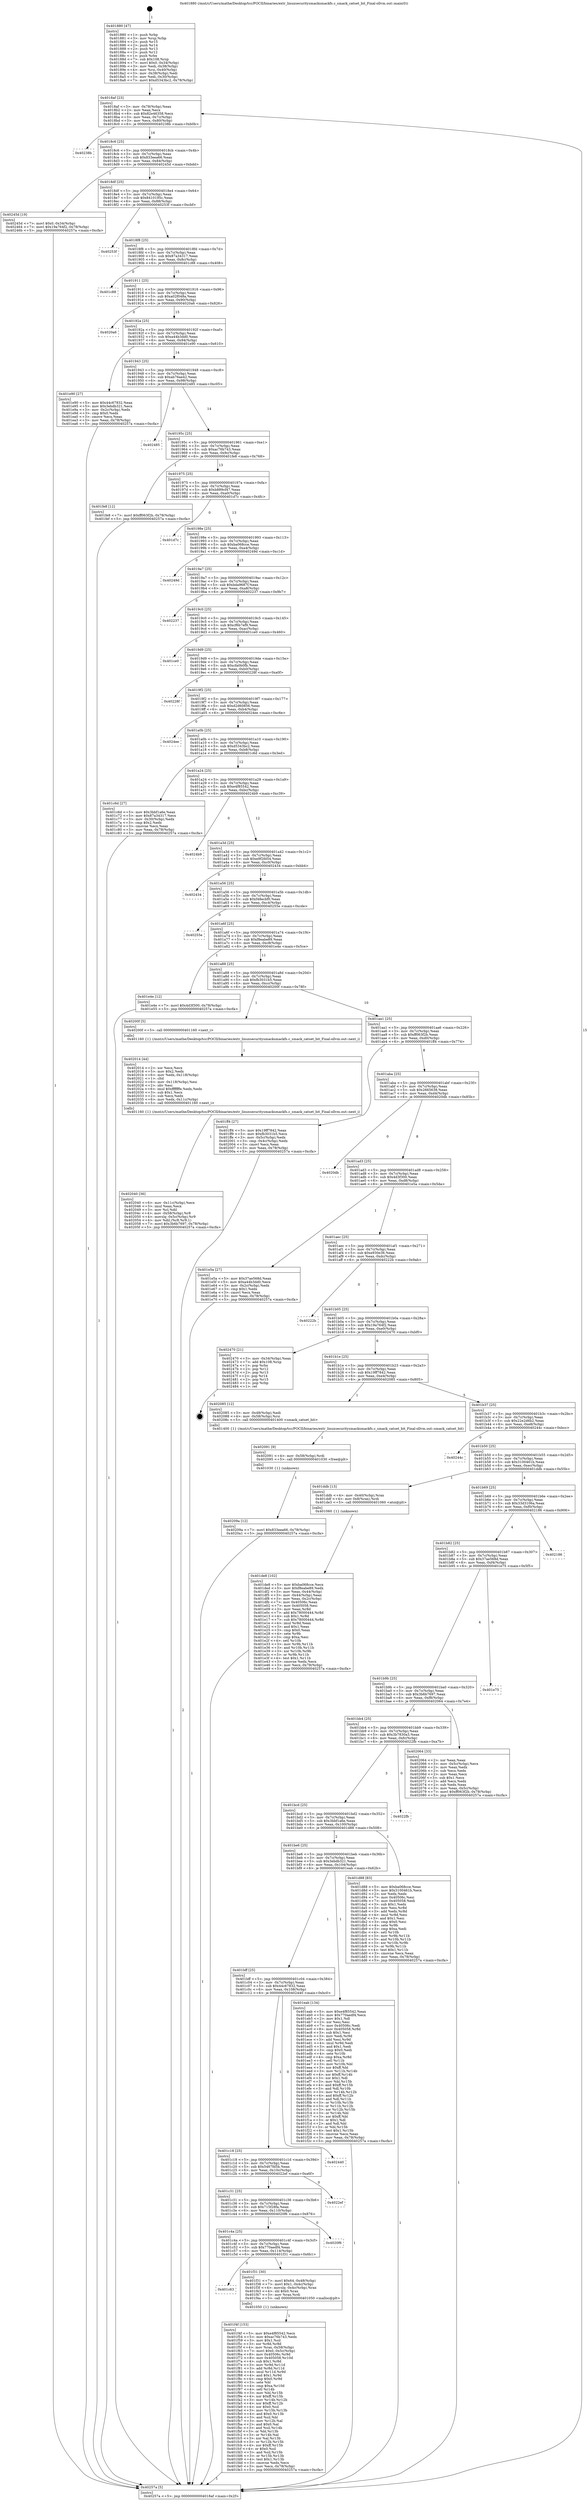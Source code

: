 digraph "0x401880" {
  label = "0x401880 (/mnt/c/Users/mathe/Desktop/tcc/POCII/binaries/extr_linuxsecuritysmacksmackfs.c_smack_catset_bit_Final-ollvm.out::main(0))"
  labelloc = "t"
  node[shape=record]

  Entry [label="",width=0.3,height=0.3,shape=circle,fillcolor=black,style=filled]
  "0x4018af" [label="{
     0x4018af [23]\l
     | [instrs]\l
     &nbsp;&nbsp;0x4018af \<+3\>: mov -0x78(%rbp),%eax\l
     &nbsp;&nbsp;0x4018b2 \<+2\>: mov %eax,%ecx\l
     &nbsp;&nbsp;0x4018b4 \<+6\>: sub $0x82e46358,%ecx\l
     &nbsp;&nbsp;0x4018ba \<+3\>: mov %eax,-0x7c(%rbp)\l
     &nbsp;&nbsp;0x4018bd \<+3\>: mov %ecx,-0x80(%rbp)\l
     &nbsp;&nbsp;0x4018c0 \<+6\>: je 000000000040238b \<main+0xb0b\>\l
  }"]
  "0x40238b" [label="{
     0x40238b\l
  }", style=dashed]
  "0x4018c6" [label="{
     0x4018c6 [25]\l
     | [instrs]\l
     &nbsp;&nbsp;0x4018c6 \<+5\>: jmp 00000000004018cb \<main+0x4b\>\l
     &nbsp;&nbsp;0x4018cb \<+3\>: mov -0x7c(%rbp),%eax\l
     &nbsp;&nbsp;0x4018ce \<+5\>: sub $0x833eea66,%eax\l
     &nbsp;&nbsp;0x4018d3 \<+6\>: mov %eax,-0x84(%rbp)\l
     &nbsp;&nbsp;0x4018d9 \<+6\>: je 000000000040245d \<main+0xbdd\>\l
  }"]
  Exit [label="",width=0.3,height=0.3,shape=circle,fillcolor=black,style=filled,peripheries=2]
  "0x40245d" [label="{
     0x40245d [19]\l
     | [instrs]\l
     &nbsp;&nbsp;0x40245d \<+7\>: movl $0x0,-0x34(%rbp)\l
     &nbsp;&nbsp;0x402464 \<+7\>: movl $0x19a764f2,-0x78(%rbp)\l
     &nbsp;&nbsp;0x40246b \<+5\>: jmp 000000000040257a \<main+0xcfa\>\l
  }"]
  "0x4018df" [label="{
     0x4018df [25]\l
     | [instrs]\l
     &nbsp;&nbsp;0x4018df \<+5\>: jmp 00000000004018e4 \<main+0x64\>\l
     &nbsp;&nbsp;0x4018e4 \<+3\>: mov -0x7c(%rbp),%eax\l
     &nbsp;&nbsp;0x4018e7 \<+5\>: sub $0x8410195c,%eax\l
     &nbsp;&nbsp;0x4018ec \<+6\>: mov %eax,-0x88(%rbp)\l
     &nbsp;&nbsp;0x4018f2 \<+6\>: je 000000000040253f \<main+0xcbf\>\l
  }"]
  "0x40209a" [label="{
     0x40209a [12]\l
     | [instrs]\l
     &nbsp;&nbsp;0x40209a \<+7\>: movl $0x833eea66,-0x78(%rbp)\l
     &nbsp;&nbsp;0x4020a1 \<+5\>: jmp 000000000040257a \<main+0xcfa\>\l
  }"]
  "0x40253f" [label="{
     0x40253f\l
  }", style=dashed]
  "0x4018f8" [label="{
     0x4018f8 [25]\l
     | [instrs]\l
     &nbsp;&nbsp;0x4018f8 \<+5\>: jmp 00000000004018fd \<main+0x7d\>\l
     &nbsp;&nbsp;0x4018fd \<+3\>: mov -0x7c(%rbp),%eax\l
     &nbsp;&nbsp;0x401900 \<+5\>: sub $0x87a34317,%eax\l
     &nbsp;&nbsp;0x401905 \<+6\>: mov %eax,-0x8c(%rbp)\l
     &nbsp;&nbsp;0x40190b \<+6\>: je 0000000000401c88 \<main+0x408\>\l
  }"]
  "0x402091" [label="{
     0x402091 [9]\l
     | [instrs]\l
     &nbsp;&nbsp;0x402091 \<+4\>: mov -0x58(%rbp),%rdi\l
     &nbsp;&nbsp;0x402095 \<+5\>: call 0000000000401030 \<free@plt\>\l
     | [calls]\l
     &nbsp;&nbsp;0x401030 \{1\} (unknown)\l
  }"]
  "0x401c88" [label="{
     0x401c88\l
  }", style=dashed]
  "0x401911" [label="{
     0x401911 [25]\l
     | [instrs]\l
     &nbsp;&nbsp;0x401911 \<+5\>: jmp 0000000000401916 \<main+0x96\>\l
     &nbsp;&nbsp;0x401916 \<+3\>: mov -0x7c(%rbp),%eax\l
     &nbsp;&nbsp;0x401919 \<+5\>: sub $0xa02f048a,%eax\l
     &nbsp;&nbsp;0x40191e \<+6\>: mov %eax,-0x90(%rbp)\l
     &nbsp;&nbsp;0x401924 \<+6\>: je 00000000004020a6 \<main+0x826\>\l
  }"]
  "0x402040" [label="{
     0x402040 [36]\l
     | [instrs]\l
     &nbsp;&nbsp;0x402040 \<+6\>: mov -0x11c(%rbp),%ecx\l
     &nbsp;&nbsp;0x402046 \<+3\>: imul %eax,%ecx\l
     &nbsp;&nbsp;0x402049 \<+3\>: mov %cl,%dil\l
     &nbsp;&nbsp;0x40204c \<+4\>: mov -0x58(%rbp),%r8\l
     &nbsp;&nbsp;0x402050 \<+4\>: movslq -0x5c(%rbp),%r9\l
     &nbsp;&nbsp;0x402054 \<+4\>: mov %dil,(%r8,%r9,1)\l
     &nbsp;&nbsp;0x402058 \<+7\>: movl $0x3b6b7697,-0x78(%rbp)\l
     &nbsp;&nbsp;0x40205f \<+5\>: jmp 000000000040257a \<main+0xcfa\>\l
  }"]
  "0x4020a6" [label="{
     0x4020a6\l
  }", style=dashed]
  "0x40192a" [label="{
     0x40192a [25]\l
     | [instrs]\l
     &nbsp;&nbsp;0x40192a \<+5\>: jmp 000000000040192f \<main+0xaf\>\l
     &nbsp;&nbsp;0x40192f \<+3\>: mov -0x7c(%rbp),%eax\l
     &nbsp;&nbsp;0x401932 \<+5\>: sub $0xa44b3dd0,%eax\l
     &nbsp;&nbsp;0x401937 \<+6\>: mov %eax,-0x94(%rbp)\l
     &nbsp;&nbsp;0x40193d \<+6\>: je 0000000000401e90 \<main+0x610\>\l
  }"]
  "0x402014" [label="{
     0x402014 [44]\l
     | [instrs]\l
     &nbsp;&nbsp;0x402014 \<+2\>: xor %ecx,%ecx\l
     &nbsp;&nbsp;0x402016 \<+5\>: mov $0x2,%edx\l
     &nbsp;&nbsp;0x40201b \<+6\>: mov %edx,-0x118(%rbp)\l
     &nbsp;&nbsp;0x402021 \<+1\>: cltd\l
     &nbsp;&nbsp;0x402022 \<+6\>: mov -0x118(%rbp),%esi\l
     &nbsp;&nbsp;0x402028 \<+2\>: idiv %esi\l
     &nbsp;&nbsp;0x40202a \<+6\>: imul $0xfffffffe,%edx,%edx\l
     &nbsp;&nbsp;0x402030 \<+3\>: sub $0x1,%ecx\l
     &nbsp;&nbsp;0x402033 \<+2\>: sub %ecx,%edx\l
     &nbsp;&nbsp;0x402035 \<+6\>: mov %edx,-0x11c(%rbp)\l
     &nbsp;&nbsp;0x40203b \<+5\>: call 0000000000401160 \<next_i\>\l
     | [calls]\l
     &nbsp;&nbsp;0x401160 \{1\} (/mnt/c/Users/mathe/Desktop/tcc/POCII/binaries/extr_linuxsecuritysmacksmackfs.c_smack_catset_bit_Final-ollvm.out::next_i)\l
  }"]
  "0x401e90" [label="{
     0x401e90 [27]\l
     | [instrs]\l
     &nbsp;&nbsp;0x401e90 \<+5\>: mov $0x44c67832,%eax\l
     &nbsp;&nbsp;0x401e95 \<+5\>: mov $0x3ebdb321,%ecx\l
     &nbsp;&nbsp;0x401e9a \<+3\>: mov -0x2c(%rbp),%edx\l
     &nbsp;&nbsp;0x401e9d \<+3\>: cmp $0x0,%edx\l
     &nbsp;&nbsp;0x401ea0 \<+3\>: cmove %ecx,%eax\l
     &nbsp;&nbsp;0x401ea3 \<+3\>: mov %eax,-0x78(%rbp)\l
     &nbsp;&nbsp;0x401ea6 \<+5\>: jmp 000000000040257a \<main+0xcfa\>\l
  }"]
  "0x401943" [label="{
     0x401943 [25]\l
     | [instrs]\l
     &nbsp;&nbsp;0x401943 \<+5\>: jmp 0000000000401948 \<main+0xc8\>\l
     &nbsp;&nbsp;0x401948 \<+3\>: mov -0x7c(%rbp),%eax\l
     &nbsp;&nbsp;0x40194b \<+5\>: sub $0xab76ae42,%eax\l
     &nbsp;&nbsp;0x401950 \<+6\>: mov %eax,-0x98(%rbp)\l
     &nbsp;&nbsp;0x401956 \<+6\>: je 0000000000402485 \<main+0xc05\>\l
  }"]
  "0x401f4f" [label="{
     0x401f4f [153]\l
     | [instrs]\l
     &nbsp;&nbsp;0x401f4f \<+5\>: mov $0xe4f85542,%ecx\l
     &nbsp;&nbsp;0x401f54 \<+5\>: mov $0xac76b743,%edx\l
     &nbsp;&nbsp;0x401f59 \<+3\>: mov $0x1,%sil\l
     &nbsp;&nbsp;0x401f5c \<+3\>: xor %r8d,%r8d\l
     &nbsp;&nbsp;0x401f5f \<+4\>: mov %rax,-0x58(%rbp)\l
     &nbsp;&nbsp;0x401f63 \<+7\>: movl $0x0,-0x5c(%rbp)\l
     &nbsp;&nbsp;0x401f6a \<+8\>: mov 0x40506c,%r9d\l
     &nbsp;&nbsp;0x401f72 \<+8\>: mov 0x405058,%r10d\l
     &nbsp;&nbsp;0x401f7a \<+4\>: sub $0x1,%r8d\l
     &nbsp;&nbsp;0x401f7e \<+3\>: mov %r9d,%r11d\l
     &nbsp;&nbsp;0x401f81 \<+3\>: add %r8d,%r11d\l
     &nbsp;&nbsp;0x401f84 \<+4\>: imul %r11d,%r9d\l
     &nbsp;&nbsp;0x401f88 \<+4\>: and $0x1,%r9d\l
     &nbsp;&nbsp;0x401f8c \<+4\>: cmp $0x0,%r9d\l
     &nbsp;&nbsp;0x401f90 \<+3\>: sete %bl\l
     &nbsp;&nbsp;0x401f93 \<+4\>: cmp $0xa,%r10d\l
     &nbsp;&nbsp;0x401f97 \<+4\>: setl %r14b\l
     &nbsp;&nbsp;0x401f9b \<+3\>: mov %bl,%r15b\l
     &nbsp;&nbsp;0x401f9e \<+4\>: xor $0xff,%r15b\l
     &nbsp;&nbsp;0x401fa2 \<+3\>: mov %r14b,%r12b\l
     &nbsp;&nbsp;0x401fa5 \<+4\>: xor $0xff,%r12b\l
     &nbsp;&nbsp;0x401fa9 \<+4\>: xor $0x0,%sil\l
     &nbsp;&nbsp;0x401fad \<+3\>: mov %r15b,%r13b\l
     &nbsp;&nbsp;0x401fb0 \<+4\>: and $0x0,%r13b\l
     &nbsp;&nbsp;0x401fb4 \<+3\>: and %sil,%bl\l
     &nbsp;&nbsp;0x401fb7 \<+3\>: mov %r12b,%al\l
     &nbsp;&nbsp;0x401fba \<+2\>: and $0x0,%al\l
     &nbsp;&nbsp;0x401fbc \<+3\>: and %sil,%r14b\l
     &nbsp;&nbsp;0x401fbf \<+3\>: or %bl,%r13b\l
     &nbsp;&nbsp;0x401fc2 \<+3\>: or %r14b,%al\l
     &nbsp;&nbsp;0x401fc5 \<+3\>: xor %al,%r13b\l
     &nbsp;&nbsp;0x401fc8 \<+3\>: or %r12b,%r15b\l
     &nbsp;&nbsp;0x401fcb \<+4\>: xor $0xff,%r15b\l
     &nbsp;&nbsp;0x401fcf \<+4\>: or $0x0,%sil\l
     &nbsp;&nbsp;0x401fd3 \<+3\>: and %sil,%r15b\l
     &nbsp;&nbsp;0x401fd6 \<+3\>: or %r15b,%r13b\l
     &nbsp;&nbsp;0x401fd9 \<+4\>: test $0x1,%r13b\l
     &nbsp;&nbsp;0x401fdd \<+3\>: cmovne %edx,%ecx\l
     &nbsp;&nbsp;0x401fe0 \<+3\>: mov %ecx,-0x78(%rbp)\l
     &nbsp;&nbsp;0x401fe3 \<+5\>: jmp 000000000040257a \<main+0xcfa\>\l
  }"]
  "0x402485" [label="{
     0x402485\l
  }", style=dashed]
  "0x40195c" [label="{
     0x40195c [25]\l
     | [instrs]\l
     &nbsp;&nbsp;0x40195c \<+5\>: jmp 0000000000401961 \<main+0xe1\>\l
     &nbsp;&nbsp;0x401961 \<+3\>: mov -0x7c(%rbp),%eax\l
     &nbsp;&nbsp;0x401964 \<+5\>: sub $0xac76b743,%eax\l
     &nbsp;&nbsp;0x401969 \<+6\>: mov %eax,-0x9c(%rbp)\l
     &nbsp;&nbsp;0x40196f \<+6\>: je 0000000000401fe8 \<main+0x768\>\l
  }"]
  "0x401c63" [label="{
     0x401c63\l
  }", style=dashed]
  "0x401fe8" [label="{
     0x401fe8 [12]\l
     | [instrs]\l
     &nbsp;&nbsp;0x401fe8 \<+7\>: movl $0xff063f2b,-0x78(%rbp)\l
     &nbsp;&nbsp;0x401fef \<+5\>: jmp 000000000040257a \<main+0xcfa\>\l
  }"]
  "0x401975" [label="{
     0x401975 [25]\l
     | [instrs]\l
     &nbsp;&nbsp;0x401975 \<+5\>: jmp 000000000040197a \<main+0xfa\>\l
     &nbsp;&nbsp;0x40197a \<+3\>: mov -0x7c(%rbp),%eax\l
     &nbsp;&nbsp;0x40197d \<+5\>: sub $0xb889cf47,%eax\l
     &nbsp;&nbsp;0x401982 \<+6\>: mov %eax,-0xa0(%rbp)\l
     &nbsp;&nbsp;0x401988 \<+6\>: je 0000000000401d7c \<main+0x4fc\>\l
  }"]
  "0x401f31" [label="{
     0x401f31 [30]\l
     | [instrs]\l
     &nbsp;&nbsp;0x401f31 \<+7\>: movl $0x64,-0x48(%rbp)\l
     &nbsp;&nbsp;0x401f38 \<+7\>: movl $0x1,-0x4c(%rbp)\l
     &nbsp;&nbsp;0x401f3f \<+4\>: movslq -0x4c(%rbp),%rax\l
     &nbsp;&nbsp;0x401f43 \<+4\>: shl $0x0,%rax\l
     &nbsp;&nbsp;0x401f47 \<+3\>: mov %rax,%rdi\l
     &nbsp;&nbsp;0x401f4a \<+5\>: call 0000000000401050 \<malloc@plt\>\l
     | [calls]\l
     &nbsp;&nbsp;0x401050 \{1\} (unknown)\l
  }"]
  "0x401d7c" [label="{
     0x401d7c\l
  }", style=dashed]
  "0x40198e" [label="{
     0x40198e [25]\l
     | [instrs]\l
     &nbsp;&nbsp;0x40198e \<+5\>: jmp 0000000000401993 \<main+0x113\>\l
     &nbsp;&nbsp;0x401993 \<+3\>: mov -0x7c(%rbp),%eax\l
     &nbsp;&nbsp;0x401996 \<+5\>: sub $0xba068cce,%eax\l
     &nbsp;&nbsp;0x40199b \<+6\>: mov %eax,-0xa4(%rbp)\l
     &nbsp;&nbsp;0x4019a1 \<+6\>: je 000000000040249d \<main+0xc1d\>\l
  }"]
  "0x401c4a" [label="{
     0x401c4a [25]\l
     | [instrs]\l
     &nbsp;&nbsp;0x401c4a \<+5\>: jmp 0000000000401c4f \<main+0x3cf\>\l
     &nbsp;&nbsp;0x401c4f \<+3\>: mov -0x7c(%rbp),%eax\l
     &nbsp;&nbsp;0x401c52 \<+5\>: sub $0x770aedf4,%eax\l
     &nbsp;&nbsp;0x401c57 \<+6\>: mov %eax,-0x114(%rbp)\l
     &nbsp;&nbsp;0x401c5d \<+6\>: je 0000000000401f31 \<main+0x6b1\>\l
  }"]
  "0x40249d" [label="{
     0x40249d\l
  }", style=dashed]
  "0x4019a7" [label="{
     0x4019a7 [25]\l
     | [instrs]\l
     &nbsp;&nbsp;0x4019a7 \<+5\>: jmp 00000000004019ac \<main+0x12c\>\l
     &nbsp;&nbsp;0x4019ac \<+3\>: mov -0x7c(%rbp),%eax\l
     &nbsp;&nbsp;0x4019af \<+5\>: sub $0xbda9687f,%eax\l
     &nbsp;&nbsp;0x4019b4 \<+6\>: mov %eax,-0xa8(%rbp)\l
     &nbsp;&nbsp;0x4019ba \<+6\>: je 0000000000402237 \<main+0x9b7\>\l
  }"]
  "0x4020f6" [label="{
     0x4020f6\l
  }", style=dashed]
  "0x402237" [label="{
     0x402237\l
  }", style=dashed]
  "0x4019c0" [label="{
     0x4019c0 [25]\l
     | [instrs]\l
     &nbsp;&nbsp;0x4019c0 \<+5\>: jmp 00000000004019c5 \<main+0x145\>\l
     &nbsp;&nbsp;0x4019c5 \<+3\>: mov -0x7c(%rbp),%eax\l
     &nbsp;&nbsp;0x4019c8 \<+5\>: sub $0xcf6b7ef9,%eax\l
     &nbsp;&nbsp;0x4019cd \<+6\>: mov %eax,-0xac(%rbp)\l
     &nbsp;&nbsp;0x4019d3 \<+6\>: je 0000000000401ce0 \<main+0x460\>\l
  }"]
  "0x401c31" [label="{
     0x401c31 [25]\l
     | [instrs]\l
     &nbsp;&nbsp;0x401c31 \<+5\>: jmp 0000000000401c36 \<main+0x3b6\>\l
     &nbsp;&nbsp;0x401c36 \<+3\>: mov -0x7c(%rbp),%eax\l
     &nbsp;&nbsp;0x401c39 \<+5\>: sub $0x715f28fa,%eax\l
     &nbsp;&nbsp;0x401c3e \<+6\>: mov %eax,-0x110(%rbp)\l
     &nbsp;&nbsp;0x401c44 \<+6\>: je 00000000004020f6 \<main+0x876\>\l
  }"]
  "0x401ce0" [label="{
     0x401ce0\l
  }", style=dashed]
  "0x4019d9" [label="{
     0x4019d9 [25]\l
     | [instrs]\l
     &nbsp;&nbsp;0x4019d9 \<+5\>: jmp 00000000004019de \<main+0x15e\>\l
     &nbsp;&nbsp;0x4019de \<+3\>: mov -0x7c(%rbp),%eax\l
     &nbsp;&nbsp;0x4019e1 \<+5\>: sub $0xcfa0b0fb,%eax\l
     &nbsp;&nbsp;0x4019e6 \<+6\>: mov %eax,-0xb0(%rbp)\l
     &nbsp;&nbsp;0x4019ec \<+6\>: je 000000000040228f \<main+0xa0f\>\l
  }"]
  "0x4022ef" [label="{
     0x4022ef\l
  }", style=dashed]
  "0x40228f" [label="{
     0x40228f\l
  }", style=dashed]
  "0x4019f2" [label="{
     0x4019f2 [25]\l
     | [instrs]\l
     &nbsp;&nbsp;0x4019f2 \<+5\>: jmp 00000000004019f7 \<main+0x177\>\l
     &nbsp;&nbsp;0x4019f7 \<+3\>: mov -0x7c(%rbp),%eax\l
     &nbsp;&nbsp;0x4019fa \<+5\>: sub $0xd2d60856,%eax\l
     &nbsp;&nbsp;0x4019ff \<+6\>: mov %eax,-0xb4(%rbp)\l
     &nbsp;&nbsp;0x401a05 \<+6\>: je 00000000004024ee \<main+0xc6e\>\l
  }"]
  "0x401c18" [label="{
     0x401c18 [25]\l
     | [instrs]\l
     &nbsp;&nbsp;0x401c18 \<+5\>: jmp 0000000000401c1d \<main+0x39d\>\l
     &nbsp;&nbsp;0x401c1d \<+3\>: mov -0x7c(%rbp),%eax\l
     &nbsp;&nbsp;0x401c20 \<+5\>: sub $0x5467fd5b,%eax\l
     &nbsp;&nbsp;0x401c25 \<+6\>: mov %eax,-0x10c(%rbp)\l
     &nbsp;&nbsp;0x401c2b \<+6\>: je 00000000004022ef \<main+0xa6f\>\l
  }"]
  "0x4024ee" [label="{
     0x4024ee\l
  }", style=dashed]
  "0x401a0b" [label="{
     0x401a0b [25]\l
     | [instrs]\l
     &nbsp;&nbsp;0x401a0b \<+5\>: jmp 0000000000401a10 \<main+0x190\>\l
     &nbsp;&nbsp;0x401a10 \<+3\>: mov -0x7c(%rbp),%eax\l
     &nbsp;&nbsp;0x401a13 \<+5\>: sub $0xd5343bc2,%eax\l
     &nbsp;&nbsp;0x401a18 \<+6\>: mov %eax,-0xb8(%rbp)\l
     &nbsp;&nbsp;0x401a1e \<+6\>: je 0000000000401c6d \<main+0x3ed\>\l
  }"]
  "0x402440" [label="{
     0x402440\l
  }", style=dashed]
  "0x401c6d" [label="{
     0x401c6d [27]\l
     | [instrs]\l
     &nbsp;&nbsp;0x401c6d \<+5\>: mov $0x3bbf1a6e,%eax\l
     &nbsp;&nbsp;0x401c72 \<+5\>: mov $0x87a34317,%ecx\l
     &nbsp;&nbsp;0x401c77 \<+3\>: mov -0x30(%rbp),%edx\l
     &nbsp;&nbsp;0x401c7a \<+3\>: cmp $0x2,%edx\l
     &nbsp;&nbsp;0x401c7d \<+3\>: cmovne %ecx,%eax\l
     &nbsp;&nbsp;0x401c80 \<+3\>: mov %eax,-0x78(%rbp)\l
     &nbsp;&nbsp;0x401c83 \<+5\>: jmp 000000000040257a \<main+0xcfa\>\l
  }"]
  "0x401a24" [label="{
     0x401a24 [25]\l
     | [instrs]\l
     &nbsp;&nbsp;0x401a24 \<+5\>: jmp 0000000000401a29 \<main+0x1a9\>\l
     &nbsp;&nbsp;0x401a29 \<+3\>: mov -0x7c(%rbp),%eax\l
     &nbsp;&nbsp;0x401a2c \<+5\>: sub $0xe4f85542,%eax\l
     &nbsp;&nbsp;0x401a31 \<+6\>: mov %eax,-0xbc(%rbp)\l
     &nbsp;&nbsp;0x401a37 \<+6\>: je 00000000004024b9 \<main+0xc39\>\l
  }"]
  "0x40257a" [label="{
     0x40257a [5]\l
     | [instrs]\l
     &nbsp;&nbsp;0x40257a \<+5\>: jmp 00000000004018af \<main+0x2f\>\l
  }"]
  "0x401880" [label="{
     0x401880 [47]\l
     | [instrs]\l
     &nbsp;&nbsp;0x401880 \<+1\>: push %rbp\l
     &nbsp;&nbsp;0x401881 \<+3\>: mov %rsp,%rbp\l
     &nbsp;&nbsp;0x401884 \<+2\>: push %r15\l
     &nbsp;&nbsp;0x401886 \<+2\>: push %r14\l
     &nbsp;&nbsp;0x401888 \<+2\>: push %r13\l
     &nbsp;&nbsp;0x40188a \<+2\>: push %r12\l
     &nbsp;&nbsp;0x40188c \<+1\>: push %rbx\l
     &nbsp;&nbsp;0x40188d \<+7\>: sub $0x108,%rsp\l
     &nbsp;&nbsp;0x401894 \<+7\>: movl $0x0,-0x34(%rbp)\l
     &nbsp;&nbsp;0x40189b \<+3\>: mov %edi,-0x38(%rbp)\l
     &nbsp;&nbsp;0x40189e \<+4\>: mov %rsi,-0x40(%rbp)\l
     &nbsp;&nbsp;0x4018a2 \<+3\>: mov -0x38(%rbp),%edi\l
     &nbsp;&nbsp;0x4018a5 \<+3\>: mov %edi,-0x30(%rbp)\l
     &nbsp;&nbsp;0x4018a8 \<+7\>: movl $0xd5343bc2,-0x78(%rbp)\l
  }"]
  "0x401bff" [label="{
     0x401bff [25]\l
     | [instrs]\l
     &nbsp;&nbsp;0x401bff \<+5\>: jmp 0000000000401c04 \<main+0x384\>\l
     &nbsp;&nbsp;0x401c04 \<+3\>: mov -0x7c(%rbp),%eax\l
     &nbsp;&nbsp;0x401c07 \<+5\>: sub $0x44c67832,%eax\l
     &nbsp;&nbsp;0x401c0c \<+6\>: mov %eax,-0x108(%rbp)\l
     &nbsp;&nbsp;0x401c12 \<+6\>: je 0000000000402440 \<main+0xbc0\>\l
  }"]
  "0x4024b9" [label="{
     0x4024b9\l
  }", style=dashed]
  "0x401a3d" [label="{
     0x401a3d [25]\l
     | [instrs]\l
     &nbsp;&nbsp;0x401a3d \<+5\>: jmp 0000000000401a42 \<main+0x1c2\>\l
     &nbsp;&nbsp;0x401a42 \<+3\>: mov -0x7c(%rbp),%eax\l
     &nbsp;&nbsp;0x401a45 \<+5\>: sub $0xe9f2fd54,%eax\l
     &nbsp;&nbsp;0x401a4a \<+6\>: mov %eax,-0xc0(%rbp)\l
     &nbsp;&nbsp;0x401a50 \<+6\>: je 0000000000402434 \<main+0xbb4\>\l
  }"]
  "0x401eab" [label="{
     0x401eab [134]\l
     | [instrs]\l
     &nbsp;&nbsp;0x401eab \<+5\>: mov $0xe4f85542,%eax\l
     &nbsp;&nbsp;0x401eb0 \<+5\>: mov $0x770aedf4,%ecx\l
     &nbsp;&nbsp;0x401eb5 \<+2\>: mov $0x1,%dl\l
     &nbsp;&nbsp;0x401eb7 \<+2\>: xor %esi,%esi\l
     &nbsp;&nbsp;0x401eb9 \<+7\>: mov 0x40506c,%edi\l
     &nbsp;&nbsp;0x401ec0 \<+8\>: mov 0x405058,%r8d\l
     &nbsp;&nbsp;0x401ec8 \<+3\>: sub $0x1,%esi\l
     &nbsp;&nbsp;0x401ecb \<+3\>: mov %edi,%r9d\l
     &nbsp;&nbsp;0x401ece \<+3\>: add %esi,%r9d\l
     &nbsp;&nbsp;0x401ed1 \<+4\>: imul %r9d,%edi\l
     &nbsp;&nbsp;0x401ed5 \<+3\>: and $0x1,%edi\l
     &nbsp;&nbsp;0x401ed8 \<+3\>: cmp $0x0,%edi\l
     &nbsp;&nbsp;0x401edb \<+4\>: sete %r10b\l
     &nbsp;&nbsp;0x401edf \<+4\>: cmp $0xa,%r8d\l
     &nbsp;&nbsp;0x401ee3 \<+4\>: setl %r11b\l
     &nbsp;&nbsp;0x401ee7 \<+3\>: mov %r10b,%bl\l
     &nbsp;&nbsp;0x401eea \<+3\>: xor $0xff,%bl\l
     &nbsp;&nbsp;0x401eed \<+3\>: mov %r11b,%r14b\l
     &nbsp;&nbsp;0x401ef0 \<+4\>: xor $0xff,%r14b\l
     &nbsp;&nbsp;0x401ef4 \<+3\>: xor $0x1,%dl\l
     &nbsp;&nbsp;0x401ef7 \<+3\>: mov %bl,%r15b\l
     &nbsp;&nbsp;0x401efa \<+4\>: and $0xff,%r15b\l
     &nbsp;&nbsp;0x401efe \<+3\>: and %dl,%r10b\l
     &nbsp;&nbsp;0x401f01 \<+3\>: mov %r14b,%r12b\l
     &nbsp;&nbsp;0x401f04 \<+4\>: and $0xff,%r12b\l
     &nbsp;&nbsp;0x401f08 \<+3\>: and %dl,%r11b\l
     &nbsp;&nbsp;0x401f0b \<+3\>: or %r10b,%r15b\l
     &nbsp;&nbsp;0x401f0e \<+3\>: or %r11b,%r12b\l
     &nbsp;&nbsp;0x401f11 \<+3\>: xor %r12b,%r15b\l
     &nbsp;&nbsp;0x401f14 \<+3\>: or %r14b,%bl\l
     &nbsp;&nbsp;0x401f17 \<+3\>: xor $0xff,%bl\l
     &nbsp;&nbsp;0x401f1a \<+3\>: or $0x1,%dl\l
     &nbsp;&nbsp;0x401f1d \<+2\>: and %dl,%bl\l
     &nbsp;&nbsp;0x401f1f \<+3\>: or %bl,%r15b\l
     &nbsp;&nbsp;0x401f22 \<+4\>: test $0x1,%r15b\l
     &nbsp;&nbsp;0x401f26 \<+3\>: cmovne %ecx,%eax\l
     &nbsp;&nbsp;0x401f29 \<+3\>: mov %eax,-0x78(%rbp)\l
     &nbsp;&nbsp;0x401f2c \<+5\>: jmp 000000000040257a \<main+0xcfa\>\l
  }"]
  "0x402434" [label="{
     0x402434\l
  }", style=dashed]
  "0x401a56" [label="{
     0x401a56 [25]\l
     | [instrs]\l
     &nbsp;&nbsp;0x401a56 \<+5\>: jmp 0000000000401a5b \<main+0x1db\>\l
     &nbsp;&nbsp;0x401a5b \<+3\>: mov -0x7c(%rbp),%eax\l
     &nbsp;&nbsp;0x401a5e \<+5\>: sub $0xf48ecbf0,%eax\l
     &nbsp;&nbsp;0x401a63 \<+6\>: mov %eax,-0xc4(%rbp)\l
     &nbsp;&nbsp;0x401a69 \<+6\>: je 000000000040255e \<main+0xcde\>\l
  }"]
  "0x401de8" [label="{
     0x401de8 [102]\l
     | [instrs]\l
     &nbsp;&nbsp;0x401de8 \<+5\>: mov $0xba068cce,%ecx\l
     &nbsp;&nbsp;0x401ded \<+5\>: mov $0xf8eabe89,%edx\l
     &nbsp;&nbsp;0x401df2 \<+3\>: mov %eax,-0x44(%rbp)\l
     &nbsp;&nbsp;0x401df5 \<+3\>: mov -0x44(%rbp),%eax\l
     &nbsp;&nbsp;0x401df8 \<+3\>: mov %eax,-0x2c(%rbp)\l
     &nbsp;&nbsp;0x401dfb \<+7\>: mov 0x40506c,%eax\l
     &nbsp;&nbsp;0x401e02 \<+7\>: mov 0x405058,%esi\l
     &nbsp;&nbsp;0x401e09 \<+3\>: mov %eax,%r8d\l
     &nbsp;&nbsp;0x401e0c \<+7\>: add $0x78000444,%r8d\l
     &nbsp;&nbsp;0x401e13 \<+4\>: sub $0x1,%r8d\l
     &nbsp;&nbsp;0x401e17 \<+7\>: sub $0x78000444,%r8d\l
     &nbsp;&nbsp;0x401e1e \<+4\>: imul %r8d,%eax\l
     &nbsp;&nbsp;0x401e22 \<+3\>: and $0x1,%eax\l
     &nbsp;&nbsp;0x401e25 \<+3\>: cmp $0x0,%eax\l
     &nbsp;&nbsp;0x401e28 \<+4\>: sete %r9b\l
     &nbsp;&nbsp;0x401e2c \<+3\>: cmp $0xa,%esi\l
     &nbsp;&nbsp;0x401e2f \<+4\>: setl %r10b\l
     &nbsp;&nbsp;0x401e33 \<+3\>: mov %r9b,%r11b\l
     &nbsp;&nbsp;0x401e36 \<+3\>: and %r10b,%r11b\l
     &nbsp;&nbsp;0x401e39 \<+3\>: xor %r10b,%r9b\l
     &nbsp;&nbsp;0x401e3c \<+3\>: or %r9b,%r11b\l
     &nbsp;&nbsp;0x401e3f \<+4\>: test $0x1,%r11b\l
     &nbsp;&nbsp;0x401e43 \<+3\>: cmovne %edx,%ecx\l
     &nbsp;&nbsp;0x401e46 \<+3\>: mov %ecx,-0x78(%rbp)\l
     &nbsp;&nbsp;0x401e49 \<+5\>: jmp 000000000040257a \<main+0xcfa\>\l
  }"]
  "0x40255e" [label="{
     0x40255e\l
  }", style=dashed]
  "0x401a6f" [label="{
     0x401a6f [25]\l
     | [instrs]\l
     &nbsp;&nbsp;0x401a6f \<+5\>: jmp 0000000000401a74 \<main+0x1f4\>\l
     &nbsp;&nbsp;0x401a74 \<+3\>: mov -0x7c(%rbp),%eax\l
     &nbsp;&nbsp;0x401a77 \<+5\>: sub $0xf8eabe89,%eax\l
     &nbsp;&nbsp;0x401a7c \<+6\>: mov %eax,-0xc8(%rbp)\l
     &nbsp;&nbsp;0x401a82 \<+6\>: je 0000000000401e4e \<main+0x5ce\>\l
  }"]
  "0x401be6" [label="{
     0x401be6 [25]\l
     | [instrs]\l
     &nbsp;&nbsp;0x401be6 \<+5\>: jmp 0000000000401beb \<main+0x36b\>\l
     &nbsp;&nbsp;0x401beb \<+3\>: mov -0x7c(%rbp),%eax\l
     &nbsp;&nbsp;0x401bee \<+5\>: sub $0x3ebdb321,%eax\l
     &nbsp;&nbsp;0x401bf3 \<+6\>: mov %eax,-0x104(%rbp)\l
     &nbsp;&nbsp;0x401bf9 \<+6\>: je 0000000000401eab \<main+0x62b\>\l
  }"]
  "0x401e4e" [label="{
     0x401e4e [12]\l
     | [instrs]\l
     &nbsp;&nbsp;0x401e4e \<+7\>: movl $0x4d3f300,-0x78(%rbp)\l
     &nbsp;&nbsp;0x401e55 \<+5\>: jmp 000000000040257a \<main+0xcfa\>\l
  }"]
  "0x401a88" [label="{
     0x401a88 [25]\l
     | [instrs]\l
     &nbsp;&nbsp;0x401a88 \<+5\>: jmp 0000000000401a8d \<main+0x20d\>\l
     &nbsp;&nbsp;0x401a8d \<+3\>: mov -0x7c(%rbp),%eax\l
     &nbsp;&nbsp;0x401a90 \<+5\>: sub $0xfb3031b5,%eax\l
     &nbsp;&nbsp;0x401a95 \<+6\>: mov %eax,-0xcc(%rbp)\l
     &nbsp;&nbsp;0x401a9b \<+6\>: je 000000000040200f \<main+0x78f\>\l
  }"]
  "0x401d88" [label="{
     0x401d88 [83]\l
     | [instrs]\l
     &nbsp;&nbsp;0x401d88 \<+5\>: mov $0xba068cce,%eax\l
     &nbsp;&nbsp;0x401d8d \<+5\>: mov $0x3100461b,%ecx\l
     &nbsp;&nbsp;0x401d92 \<+2\>: xor %edx,%edx\l
     &nbsp;&nbsp;0x401d94 \<+7\>: mov 0x40506c,%esi\l
     &nbsp;&nbsp;0x401d9b \<+7\>: mov 0x405058,%edi\l
     &nbsp;&nbsp;0x401da2 \<+3\>: sub $0x1,%edx\l
     &nbsp;&nbsp;0x401da5 \<+3\>: mov %esi,%r8d\l
     &nbsp;&nbsp;0x401da8 \<+3\>: add %edx,%r8d\l
     &nbsp;&nbsp;0x401dab \<+4\>: imul %r8d,%esi\l
     &nbsp;&nbsp;0x401daf \<+3\>: and $0x1,%esi\l
     &nbsp;&nbsp;0x401db2 \<+3\>: cmp $0x0,%esi\l
     &nbsp;&nbsp;0x401db5 \<+4\>: sete %r9b\l
     &nbsp;&nbsp;0x401db9 \<+3\>: cmp $0xa,%edi\l
     &nbsp;&nbsp;0x401dbc \<+4\>: setl %r10b\l
     &nbsp;&nbsp;0x401dc0 \<+3\>: mov %r9b,%r11b\l
     &nbsp;&nbsp;0x401dc3 \<+3\>: and %r10b,%r11b\l
     &nbsp;&nbsp;0x401dc6 \<+3\>: xor %r10b,%r9b\l
     &nbsp;&nbsp;0x401dc9 \<+3\>: or %r9b,%r11b\l
     &nbsp;&nbsp;0x401dcc \<+4\>: test $0x1,%r11b\l
     &nbsp;&nbsp;0x401dd0 \<+3\>: cmovne %ecx,%eax\l
     &nbsp;&nbsp;0x401dd3 \<+3\>: mov %eax,-0x78(%rbp)\l
     &nbsp;&nbsp;0x401dd6 \<+5\>: jmp 000000000040257a \<main+0xcfa\>\l
  }"]
  "0x40200f" [label="{
     0x40200f [5]\l
     | [instrs]\l
     &nbsp;&nbsp;0x40200f \<+5\>: call 0000000000401160 \<next_i\>\l
     | [calls]\l
     &nbsp;&nbsp;0x401160 \{1\} (/mnt/c/Users/mathe/Desktop/tcc/POCII/binaries/extr_linuxsecuritysmacksmackfs.c_smack_catset_bit_Final-ollvm.out::next_i)\l
  }"]
  "0x401aa1" [label="{
     0x401aa1 [25]\l
     | [instrs]\l
     &nbsp;&nbsp;0x401aa1 \<+5\>: jmp 0000000000401aa6 \<main+0x226\>\l
     &nbsp;&nbsp;0x401aa6 \<+3\>: mov -0x7c(%rbp),%eax\l
     &nbsp;&nbsp;0x401aa9 \<+5\>: sub $0xff063f2b,%eax\l
     &nbsp;&nbsp;0x401aae \<+6\>: mov %eax,-0xd0(%rbp)\l
     &nbsp;&nbsp;0x401ab4 \<+6\>: je 0000000000401ff4 \<main+0x774\>\l
  }"]
  "0x401bcd" [label="{
     0x401bcd [25]\l
     | [instrs]\l
     &nbsp;&nbsp;0x401bcd \<+5\>: jmp 0000000000401bd2 \<main+0x352\>\l
     &nbsp;&nbsp;0x401bd2 \<+3\>: mov -0x7c(%rbp),%eax\l
     &nbsp;&nbsp;0x401bd5 \<+5\>: sub $0x3bbf1a6e,%eax\l
     &nbsp;&nbsp;0x401bda \<+6\>: mov %eax,-0x100(%rbp)\l
     &nbsp;&nbsp;0x401be0 \<+6\>: je 0000000000401d88 \<main+0x508\>\l
  }"]
  "0x401ff4" [label="{
     0x401ff4 [27]\l
     | [instrs]\l
     &nbsp;&nbsp;0x401ff4 \<+5\>: mov $0x19ff7842,%eax\l
     &nbsp;&nbsp;0x401ff9 \<+5\>: mov $0xfb3031b5,%ecx\l
     &nbsp;&nbsp;0x401ffe \<+3\>: mov -0x5c(%rbp),%edx\l
     &nbsp;&nbsp;0x402001 \<+3\>: cmp -0x4c(%rbp),%edx\l
     &nbsp;&nbsp;0x402004 \<+3\>: cmovl %ecx,%eax\l
     &nbsp;&nbsp;0x402007 \<+3\>: mov %eax,-0x78(%rbp)\l
     &nbsp;&nbsp;0x40200a \<+5\>: jmp 000000000040257a \<main+0xcfa\>\l
  }"]
  "0x401aba" [label="{
     0x401aba [25]\l
     | [instrs]\l
     &nbsp;&nbsp;0x401aba \<+5\>: jmp 0000000000401abf \<main+0x23f\>\l
     &nbsp;&nbsp;0x401abf \<+3\>: mov -0x7c(%rbp),%eax\l
     &nbsp;&nbsp;0x401ac2 \<+5\>: sub $0x2665638,%eax\l
     &nbsp;&nbsp;0x401ac7 \<+6\>: mov %eax,-0xd4(%rbp)\l
     &nbsp;&nbsp;0x401acd \<+6\>: je 00000000004020db \<main+0x85b\>\l
  }"]
  "0x4022fb" [label="{
     0x4022fb\l
  }", style=dashed]
  "0x4020db" [label="{
     0x4020db\l
  }", style=dashed]
  "0x401ad3" [label="{
     0x401ad3 [25]\l
     | [instrs]\l
     &nbsp;&nbsp;0x401ad3 \<+5\>: jmp 0000000000401ad8 \<main+0x258\>\l
     &nbsp;&nbsp;0x401ad8 \<+3\>: mov -0x7c(%rbp),%eax\l
     &nbsp;&nbsp;0x401adb \<+5\>: sub $0x4d3f300,%eax\l
     &nbsp;&nbsp;0x401ae0 \<+6\>: mov %eax,-0xd8(%rbp)\l
     &nbsp;&nbsp;0x401ae6 \<+6\>: je 0000000000401e5a \<main+0x5da\>\l
  }"]
  "0x401bb4" [label="{
     0x401bb4 [25]\l
     | [instrs]\l
     &nbsp;&nbsp;0x401bb4 \<+5\>: jmp 0000000000401bb9 \<main+0x339\>\l
     &nbsp;&nbsp;0x401bb9 \<+3\>: mov -0x7c(%rbp),%eax\l
     &nbsp;&nbsp;0x401bbc \<+5\>: sub $0x3b7830a3,%eax\l
     &nbsp;&nbsp;0x401bc1 \<+6\>: mov %eax,-0xfc(%rbp)\l
     &nbsp;&nbsp;0x401bc7 \<+6\>: je 00000000004022fb \<main+0xa7b\>\l
  }"]
  "0x401e5a" [label="{
     0x401e5a [27]\l
     | [instrs]\l
     &nbsp;&nbsp;0x401e5a \<+5\>: mov $0x37ae568d,%eax\l
     &nbsp;&nbsp;0x401e5f \<+5\>: mov $0xa44b3dd0,%ecx\l
     &nbsp;&nbsp;0x401e64 \<+3\>: mov -0x2c(%rbp),%edx\l
     &nbsp;&nbsp;0x401e67 \<+3\>: cmp $0x1,%edx\l
     &nbsp;&nbsp;0x401e6a \<+3\>: cmovl %ecx,%eax\l
     &nbsp;&nbsp;0x401e6d \<+3\>: mov %eax,-0x78(%rbp)\l
     &nbsp;&nbsp;0x401e70 \<+5\>: jmp 000000000040257a \<main+0xcfa\>\l
  }"]
  "0x401aec" [label="{
     0x401aec [25]\l
     | [instrs]\l
     &nbsp;&nbsp;0x401aec \<+5\>: jmp 0000000000401af1 \<main+0x271\>\l
     &nbsp;&nbsp;0x401af1 \<+3\>: mov -0x7c(%rbp),%eax\l
     &nbsp;&nbsp;0x401af4 \<+5\>: sub $0xe930e36,%eax\l
     &nbsp;&nbsp;0x401af9 \<+6\>: mov %eax,-0xdc(%rbp)\l
     &nbsp;&nbsp;0x401aff \<+6\>: je 000000000040222b \<main+0x9ab\>\l
  }"]
  "0x402064" [label="{
     0x402064 [33]\l
     | [instrs]\l
     &nbsp;&nbsp;0x402064 \<+2\>: xor %eax,%eax\l
     &nbsp;&nbsp;0x402066 \<+3\>: mov -0x5c(%rbp),%ecx\l
     &nbsp;&nbsp;0x402069 \<+2\>: mov %eax,%edx\l
     &nbsp;&nbsp;0x40206b \<+2\>: sub %ecx,%edx\l
     &nbsp;&nbsp;0x40206d \<+2\>: mov %eax,%ecx\l
     &nbsp;&nbsp;0x40206f \<+3\>: sub $0x1,%ecx\l
     &nbsp;&nbsp;0x402072 \<+2\>: add %ecx,%edx\l
     &nbsp;&nbsp;0x402074 \<+2\>: sub %edx,%eax\l
     &nbsp;&nbsp;0x402076 \<+3\>: mov %eax,-0x5c(%rbp)\l
     &nbsp;&nbsp;0x402079 \<+7\>: movl $0xff063f2b,-0x78(%rbp)\l
     &nbsp;&nbsp;0x402080 \<+5\>: jmp 000000000040257a \<main+0xcfa\>\l
  }"]
  "0x40222b" [label="{
     0x40222b\l
  }", style=dashed]
  "0x401b05" [label="{
     0x401b05 [25]\l
     | [instrs]\l
     &nbsp;&nbsp;0x401b05 \<+5\>: jmp 0000000000401b0a \<main+0x28a\>\l
     &nbsp;&nbsp;0x401b0a \<+3\>: mov -0x7c(%rbp),%eax\l
     &nbsp;&nbsp;0x401b0d \<+5\>: sub $0x19a764f2,%eax\l
     &nbsp;&nbsp;0x401b12 \<+6\>: mov %eax,-0xe0(%rbp)\l
     &nbsp;&nbsp;0x401b18 \<+6\>: je 0000000000402470 \<main+0xbf0\>\l
  }"]
  "0x401b9b" [label="{
     0x401b9b [25]\l
     | [instrs]\l
     &nbsp;&nbsp;0x401b9b \<+5\>: jmp 0000000000401ba0 \<main+0x320\>\l
     &nbsp;&nbsp;0x401ba0 \<+3\>: mov -0x7c(%rbp),%eax\l
     &nbsp;&nbsp;0x401ba3 \<+5\>: sub $0x3b6b7697,%eax\l
     &nbsp;&nbsp;0x401ba8 \<+6\>: mov %eax,-0xf8(%rbp)\l
     &nbsp;&nbsp;0x401bae \<+6\>: je 0000000000402064 \<main+0x7e4\>\l
  }"]
  "0x402470" [label="{
     0x402470 [21]\l
     | [instrs]\l
     &nbsp;&nbsp;0x402470 \<+3\>: mov -0x34(%rbp),%eax\l
     &nbsp;&nbsp;0x402473 \<+7\>: add $0x108,%rsp\l
     &nbsp;&nbsp;0x40247a \<+1\>: pop %rbx\l
     &nbsp;&nbsp;0x40247b \<+2\>: pop %r12\l
     &nbsp;&nbsp;0x40247d \<+2\>: pop %r13\l
     &nbsp;&nbsp;0x40247f \<+2\>: pop %r14\l
     &nbsp;&nbsp;0x402481 \<+2\>: pop %r15\l
     &nbsp;&nbsp;0x402483 \<+1\>: pop %rbp\l
     &nbsp;&nbsp;0x402484 \<+1\>: ret\l
  }"]
  "0x401b1e" [label="{
     0x401b1e [25]\l
     | [instrs]\l
     &nbsp;&nbsp;0x401b1e \<+5\>: jmp 0000000000401b23 \<main+0x2a3\>\l
     &nbsp;&nbsp;0x401b23 \<+3\>: mov -0x7c(%rbp),%eax\l
     &nbsp;&nbsp;0x401b26 \<+5\>: sub $0x19ff7842,%eax\l
     &nbsp;&nbsp;0x401b2b \<+6\>: mov %eax,-0xe4(%rbp)\l
     &nbsp;&nbsp;0x401b31 \<+6\>: je 0000000000402085 \<main+0x805\>\l
  }"]
  "0x401e75" [label="{
     0x401e75\l
  }", style=dashed]
  "0x402085" [label="{
     0x402085 [12]\l
     | [instrs]\l
     &nbsp;&nbsp;0x402085 \<+3\>: mov -0x48(%rbp),%edi\l
     &nbsp;&nbsp;0x402088 \<+4\>: mov -0x58(%rbp),%rsi\l
     &nbsp;&nbsp;0x40208c \<+5\>: call 0000000000401400 \<smack_catset_bit\>\l
     | [calls]\l
     &nbsp;&nbsp;0x401400 \{1\} (/mnt/c/Users/mathe/Desktop/tcc/POCII/binaries/extr_linuxsecuritysmacksmackfs.c_smack_catset_bit_Final-ollvm.out::smack_catset_bit)\l
  }"]
  "0x401b37" [label="{
     0x401b37 [25]\l
     | [instrs]\l
     &nbsp;&nbsp;0x401b37 \<+5\>: jmp 0000000000401b3c \<main+0x2bc\>\l
     &nbsp;&nbsp;0x401b3c \<+3\>: mov -0x7c(%rbp),%eax\l
     &nbsp;&nbsp;0x401b3f \<+5\>: sub $0x22e2d6b2,%eax\l
     &nbsp;&nbsp;0x401b44 \<+6\>: mov %eax,-0xe8(%rbp)\l
     &nbsp;&nbsp;0x401b4a \<+6\>: je 000000000040244c \<main+0xbcc\>\l
  }"]
  "0x401b82" [label="{
     0x401b82 [25]\l
     | [instrs]\l
     &nbsp;&nbsp;0x401b82 \<+5\>: jmp 0000000000401b87 \<main+0x307\>\l
     &nbsp;&nbsp;0x401b87 \<+3\>: mov -0x7c(%rbp),%eax\l
     &nbsp;&nbsp;0x401b8a \<+5\>: sub $0x37ae568d,%eax\l
     &nbsp;&nbsp;0x401b8f \<+6\>: mov %eax,-0xf4(%rbp)\l
     &nbsp;&nbsp;0x401b95 \<+6\>: je 0000000000401e75 \<main+0x5f5\>\l
  }"]
  "0x40244c" [label="{
     0x40244c\l
  }", style=dashed]
  "0x401b50" [label="{
     0x401b50 [25]\l
     | [instrs]\l
     &nbsp;&nbsp;0x401b50 \<+5\>: jmp 0000000000401b55 \<main+0x2d5\>\l
     &nbsp;&nbsp;0x401b55 \<+3\>: mov -0x7c(%rbp),%eax\l
     &nbsp;&nbsp;0x401b58 \<+5\>: sub $0x3100461b,%eax\l
     &nbsp;&nbsp;0x401b5d \<+6\>: mov %eax,-0xec(%rbp)\l
     &nbsp;&nbsp;0x401b63 \<+6\>: je 0000000000401ddb \<main+0x55b\>\l
  }"]
  "0x402186" [label="{
     0x402186\l
  }", style=dashed]
  "0x401ddb" [label="{
     0x401ddb [13]\l
     | [instrs]\l
     &nbsp;&nbsp;0x401ddb \<+4\>: mov -0x40(%rbp),%rax\l
     &nbsp;&nbsp;0x401ddf \<+4\>: mov 0x8(%rax),%rdi\l
     &nbsp;&nbsp;0x401de3 \<+5\>: call 0000000000401060 \<atoi@plt\>\l
     | [calls]\l
     &nbsp;&nbsp;0x401060 \{1\} (unknown)\l
  }"]
  "0x401b69" [label="{
     0x401b69 [25]\l
     | [instrs]\l
     &nbsp;&nbsp;0x401b69 \<+5\>: jmp 0000000000401b6e \<main+0x2ee\>\l
     &nbsp;&nbsp;0x401b6e \<+3\>: mov -0x7c(%rbp),%eax\l
     &nbsp;&nbsp;0x401b71 \<+5\>: sub $0x33d3106a,%eax\l
     &nbsp;&nbsp;0x401b76 \<+6\>: mov %eax,-0xf0(%rbp)\l
     &nbsp;&nbsp;0x401b7c \<+6\>: je 0000000000402186 \<main+0x906\>\l
  }"]
  Entry -> "0x401880" [label=" 1"]
  "0x4018af" -> "0x40238b" [label=" 0"]
  "0x4018af" -> "0x4018c6" [label=" 16"]
  "0x402470" -> Exit [label=" 1"]
  "0x4018c6" -> "0x40245d" [label=" 1"]
  "0x4018c6" -> "0x4018df" [label=" 15"]
  "0x40245d" -> "0x40257a" [label=" 1"]
  "0x4018df" -> "0x40253f" [label=" 0"]
  "0x4018df" -> "0x4018f8" [label=" 15"]
  "0x40209a" -> "0x40257a" [label=" 1"]
  "0x4018f8" -> "0x401c88" [label=" 0"]
  "0x4018f8" -> "0x401911" [label=" 15"]
  "0x402091" -> "0x40209a" [label=" 1"]
  "0x401911" -> "0x4020a6" [label=" 0"]
  "0x401911" -> "0x40192a" [label=" 15"]
  "0x402085" -> "0x402091" [label=" 1"]
  "0x40192a" -> "0x401e90" [label=" 1"]
  "0x40192a" -> "0x401943" [label=" 14"]
  "0x402064" -> "0x40257a" [label=" 1"]
  "0x401943" -> "0x402485" [label=" 0"]
  "0x401943" -> "0x40195c" [label=" 14"]
  "0x402040" -> "0x40257a" [label=" 1"]
  "0x40195c" -> "0x401fe8" [label=" 1"]
  "0x40195c" -> "0x401975" [label=" 13"]
  "0x402014" -> "0x402040" [label=" 1"]
  "0x401975" -> "0x401d7c" [label=" 0"]
  "0x401975" -> "0x40198e" [label=" 13"]
  "0x40200f" -> "0x402014" [label=" 1"]
  "0x40198e" -> "0x40249d" [label=" 0"]
  "0x40198e" -> "0x4019a7" [label=" 13"]
  "0x401fe8" -> "0x40257a" [label=" 1"]
  "0x4019a7" -> "0x402237" [label=" 0"]
  "0x4019a7" -> "0x4019c0" [label=" 13"]
  "0x401f4f" -> "0x40257a" [label=" 1"]
  "0x4019c0" -> "0x401ce0" [label=" 0"]
  "0x4019c0" -> "0x4019d9" [label=" 13"]
  "0x401c4a" -> "0x401c63" [label=" 0"]
  "0x4019d9" -> "0x40228f" [label=" 0"]
  "0x4019d9" -> "0x4019f2" [label=" 13"]
  "0x401c4a" -> "0x401f31" [label=" 1"]
  "0x4019f2" -> "0x4024ee" [label=" 0"]
  "0x4019f2" -> "0x401a0b" [label=" 13"]
  "0x401c31" -> "0x401c4a" [label=" 1"]
  "0x401a0b" -> "0x401c6d" [label=" 1"]
  "0x401a0b" -> "0x401a24" [label=" 12"]
  "0x401c6d" -> "0x40257a" [label=" 1"]
  "0x401880" -> "0x4018af" [label=" 1"]
  "0x40257a" -> "0x4018af" [label=" 15"]
  "0x401c31" -> "0x4020f6" [label=" 0"]
  "0x401a24" -> "0x4024b9" [label=" 0"]
  "0x401a24" -> "0x401a3d" [label=" 12"]
  "0x401c18" -> "0x401c31" [label=" 1"]
  "0x401a3d" -> "0x402434" [label=" 0"]
  "0x401a3d" -> "0x401a56" [label=" 12"]
  "0x401c18" -> "0x4022ef" [label=" 0"]
  "0x401a56" -> "0x40255e" [label=" 0"]
  "0x401a56" -> "0x401a6f" [label=" 12"]
  "0x401bff" -> "0x401c18" [label=" 1"]
  "0x401a6f" -> "0x401e4e" [label=" 1"]
  "0x401a6f" -> "0x401a88" [label=" 11"]
  "0x401bff" -> "0x402440" [label=" 0"]
  "0x401a88" -> "0x40200f" [label=" 1"]
  "0x401a88" -> "0x401aa1" [label=" 10"]
  "0x401f31" -> "0x401f4f" [label=" 1"]
  "0x401aa1" -> "0x401ff4" [label=" 2"]
  "0x401aa1" -> "0x401aba" [label=" 8"]
  "0x401be6" -> "0x401bff" [label=" 1"]
  "0x401aba" -> "0x4020db" [label=" 0"]
  "0x401aba" -> "0x401ad3" [label=" 8"]
  "0x401be6" -> "0x401eab" [label=" 1"]
  "0x401ad3" -> "0x401e5a" [label=" 1"]
  "0x401ad3" -> "0x401aec" [label=" 7"]
  "0x401e90" -> "0x40257a" [label=" 1"]
  "0x401aec" -> "0x40222b" [label=" 0"]
  "0x401aec" -> "0x401b05" [label=" 7"]
  "0x401e5a" -> "0x40257a" [label=" 1"]
  "0x401b05" -> "0x402470" [label=" 1"]
  "0x401b05" -> "0x401b1e" [label=" 6"]
  "0x401de8" -> "0x40257a" [label=" 1"]
  "0x401b1e" -> "0x402085" [label=" 1"]
  "0x401b1e" -> "0x401b37" [label=" 5"]
  "0x401ddb" -> "0x401de8" [label=" 1"]
  "0x401b37" -> "0x40244c" [label=" 0"]
  "0x401b37" -> "0x401b50" [label=" 5"]
  "0x401bcd" -> "0x401be6" [label=" 2"]
  "0x401b50" -> "0x401ddb" [label=" 1"]
  "0x401b50" -> "0x401b69" [label=" 4"]
  "0x401bcd" -> "0x401d88" [label=" 1"]
  "0x401b69" -> "0x402186" [label=" 0"]
  "0x401b69" -> "0x401b82" [label=" 4"]
  "0x401d88" -> "0x40257a" [label=" 1"]
  "0x401b82" -> "0x401e75" [label=" 0"]
  "0x401b82" -> "0x401b9b" [label=" 4"]
  "0x401e4e" -> "0x40257a" [label=" 1"]
  "0x401b9b" -> "0x402064" [label=" 1"]
  "0x401b9b" -> "0x401bb4" [label=" 3"]
  "0x401ff4" -> "0x40257a" [label=" 2"]
  "0x401bb4" -> "0x4022fb" [label=" 0"]
  "0x401bb4" -> "0x401bcd" [label=" 3"]
  "0x401eab" -> "0x40257a" [label=" 1"]
}
